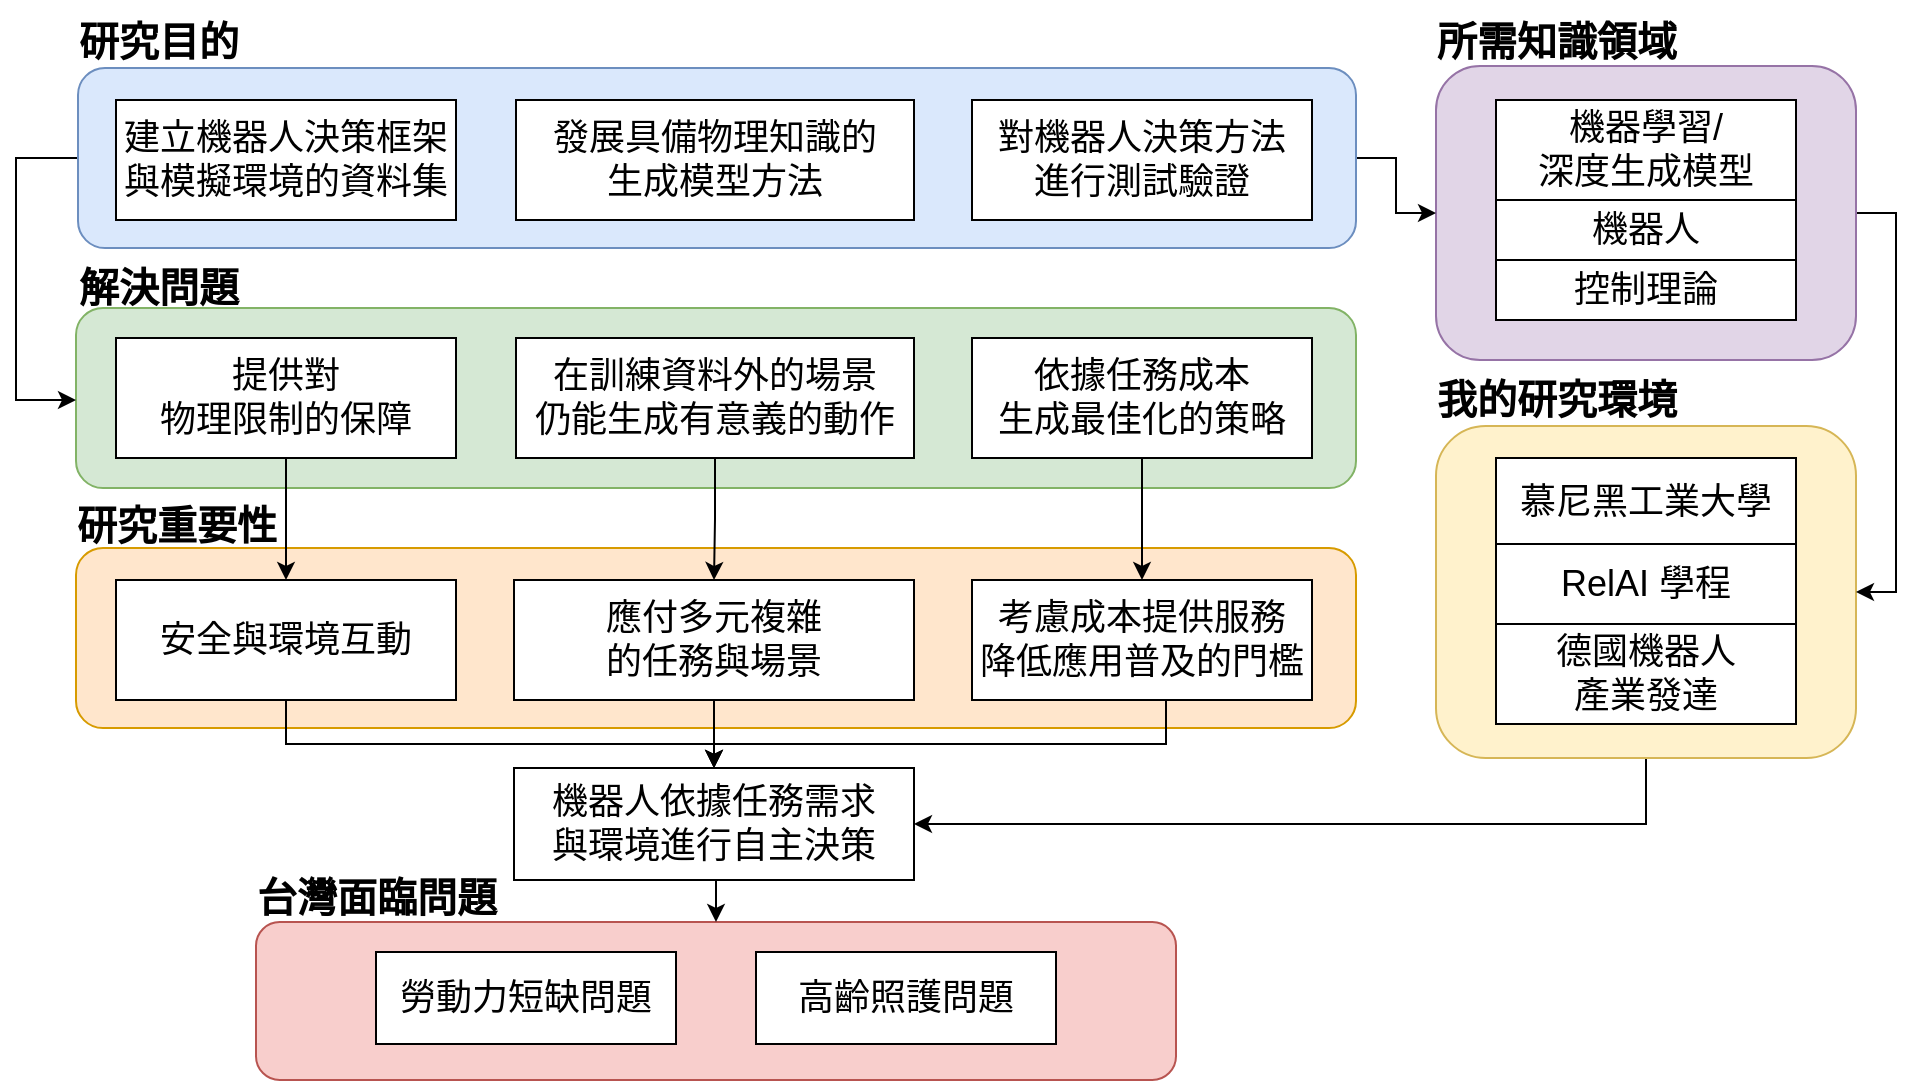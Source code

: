 <mxfile version="26.0.8">
  <diagram name="Page-1" id="670VF1S9xeTWydn9UHZk">
    <mxGraphModel dx="1562" dy="857" grid="1" gridSize="10" guides="1" tooltips="1" connect="1" arrows="1" fold="1" page="1" pageScale="1" pageWidth="827" pageHeight="1169" math="0" shadow="0">
      <root>
        <mxCell id="0" />
        <mxCell id="1" parent="0" />
        <mxCell id="DQA1pnny6km0yf52TErZ-46" style="edgeStyle=orthogonalEdgeStyle;rounded=0;orthogonalLoop=1;jettySize=auto;html=1;exitX=0.5;exitY=1;exitDx=0;exitDy=0;entryX=1;entryY=0.5;entryDx=0;entryDy=0;" edge="1" parent="1" source="DQA1pnny6km0yf52TErZ-40" target="DQA1pnny6km0yf52TErZ-10">
          <mxGeometry relative="1" as="geometry" />
        </mxCell>
        <mxCell id="DQA1pnny6km0yf52TErZ-40" value="" style="rounded=1;whiteSpace=wrap;html=1;shadow=0;fillColor=#fff2cc;strokeColor=#d6b656;" vertex="1" parent="1">
          <mxGeometry x="780" y="313" width="210" height="166" as="geometry" />
        </mxCell>
        <mxCell id="DQA1pnny6km0yf52TErZ-45" style="edgeStyle=orthogonalEdgeStyle;rounded=0;orthogonalLoop=1;jettySize=auto;html=1;exitX=1;exitY=0.5;exitDx=0;exitDy=0;entryX=1;entryY=0.5;entryDx=0;entryDy=0;" edge="1" parent="1" source="DQA1pnny6km0yf52TErZ-39" target="DQA1pnny6km0yf52TErZ-40">
          <mxGeometry relative="1" as="geometry" />
        </mxCell>
        <mxCell id="DQA1pnny6km0yf52TErZ-39" value="" style="rounded=1;whiteSpace=wrap;html=1;shadow=0;fillColor=#e1d5e7;strokeColor=#9673a6;" vertex="1" parent="1">
          <mxGeometry x="780" y="133" width="210" height="147" as="geometry" />
        </mxCell>
        <mxCell id="DQA1pnny6km0yf52TErZ-30" value="" style="rounded=1;whiteSpace=wrap;html=1;shadow=0;fillColor=#f8cecc;strokeColor=#b85450;" vertex="1" parent="1">
          <mxGeometry x="190" y="561" width="460" height="79" as="geometry" />
        </mxCell>
        <mxCell id="DQA1pnny6km0yf52TErZ-23" value="" style="rounded=1;whiteSpace=wrap;html=1;shadow=0;fillColor=#ffe6cc;strokeColor=#d79b00;" vertex="1" parent="1">
          <mxGeometry x="100" y="374" width="640" height="90" as="geometry" />
        </mxCell>
        <mxCell id="DQA1pnny6km0yf52TErZ-20" value="" style="rounded=1;whiteSpace=wrap;html=1;shadow=0;fillColor=#d5e8d4;strokeColor=#82b366;" vertex="1" parent="1">
          <mxGeometry x="100" y="254" width="640" height="90" as="geometry" />
        </mxCell>
        <mxCell id="DQA1pnny6km0yf52TErZ-22" style="edgeStyle=orthogonalEdgeStyle;rounded=0;orthogonalLoop=1;jettySize=auto;html=1;exitX=0;exitY=0.5;exitDx=0;exitDy=0;entryX=0;entryY=0.5;entryDx=0;entryDy=0;" edge="1" parent="1" source="DQA1pnny6km0yf52TErZ-19" target="DQA1pnny6km0yf52TErZ-20">
          <mxGeometry relative="1" as="geometry">
            <Array as="points">
              <mxPoint x="70" y="179" />
              <mxPoint x="70" y="300" />
            </Array>
          </mxGeometry>
        </mxCell>
        <mxCell id="DQA1pnny6km0yf52TErZ-48" style="edgeStyle=orthogonalEdgeStyle;rounded=0;orthogonalLoop=1;jettySize=auto;html=1;exitX=1;exitY=0.5;exitDx=0;exitDy=0;entryX=0;entryY=0.5;entryDx=0;entryDy=0;" edge="1" parent="1" source="DQA1pnny6km0yf52TErZ-19" target="DQA1pnny6km0yf52TErZ-39">
          <mxGeometry relative="1" as="geometry" />
        </mxCell>
        <mxCell id="DQA1pnny6km0yf52TErZ-19" value="" style="rounded=1;whiteSpace=wrap;html=1;shadow=0;fillColor=#dae8fc;strokeColor=#6c8ebf;" vertex="1" parent="1">
          <mxGeometry x="101" y="134" width="639" height="90" as="geometry" />
        </mxCell>
        <mxCell id="DQA1pnny6km0yf52TErZ-24" style="edgeStyle=orthogonalEdgeStyle;rounded=0;orthogonalLoop=1;jettySize=auto;html=1;exitX=0.5;exitY=1;exitDx=0;exitDy=0;entryX=0.5;entryY=0;entryDx=0;entryDy=0;" edge="1" parent="1" source="DQA1pnny6km0yf52TErZ-1" target="DQA1pnny6km0yf52TErZ-7">
          <mxGeometry relative="1" as="geometry" />
        </mxCell>
        <mxCell id="DQA1pnny6km0yf52TErZ-1" value="&lt;font style=&quot;font-size: 18px;&quot;&gt;提供對&lt;br&gt;物理限制的保障&lt;/font&gt;" style="rounded=0;whiteSpace=wrap;html=1;" vertex="1" parent="1">
          <mxGeometry x="120" y="269" width="170" height="60" as="geometry" />
        </mxCell>
        <mxCell id="DQA1pnny6km0yf52TErZ-25" style="edgeStyle=orthogonalEdgeStyle;rounded=0;orthogonalLoop=1;jettySize=auto;html=1;exitX=0.5;exitY=1;exitDx=0;exitDy=0;entryX=0.5;entryY=0;entryDx=0;entryDy=0;" edge="1" parent="1" source="DQA1pnny6km0yf52TErZ-2" target="DQA1pnny6km0yf52TErZ-8">
          <mxGeometry relative="1" as="geometry" />
        </mxCell>
        <mxCell id="DQA1pnny6km0yf52TErZ-2" value="&lt;span style=&quot;font-size: 18px;&quot;&gt;在訓練資料外的場景&lt;br&gt;仍能生成有意義的動作&lt;/span&gt;" style="rounded=0;whiteSpace=wrap;html=1;" vertex="1" parent="1">
          <mxGeometry x="320" y="269" width="199" height="60" as="geometry" />
        </mxCell>
        <mxCell id="DQA1pnny6km0yf52TErZ-26" style="edgeStyle=orthogonalEdgeStyle;rounded=0;orthogonalLoop=1;jettySize=auto;html=1;exitX=0.5;exitY=1;exitDx=0;exitDy=0;entryX=0.5;entryY=0;entryDx=0;entryDy=0;" edge="1" parent="1" source="DQA1pnny6km0yf52TErZ-3" target="DQA1pnny6km0yf52TErZ-9">
          <mxGeometry relative="1" as="geometry" />
        </mxCell>
        <mxCell id="DQA1pnny6km0yf52TErZ-3" value="&lt;span style=&quot;font-size: 18px;&quot;&gt;依據任務成本&lt;br&gt;生成最佳化的策略&lt;/span&gt;" style="rounded=0;whiteSpace=wrap;html=1;" vertex="1" parent="1">
          <mxGeometry x="548" y="269" width="170" height="60" as="geometry" />
        </mxCell>
        <mxCell id="DQA1pnny6km0yf52TErZ-4" value="&lt;span style=&quot;font-size: 18px;&quot;&gt;建立機器人決策框架&lt;br&gt;與模擬環境的資料集&lt;/span&gt;" style="rounded=0;whiteSpace=wrap;html=1;" vertex="1" parent="1">
          <mxGeometry x="120" y="150" width="170" height="60" as="geometry" />
        </mxCell>
        <mxCell id="DQA1pnny6km0yf52TErZ-5" value="&lt;span style=&quot;font-size: 18px;&quot;&gt;發展具備物理知識的&lt;br&gt;生成模型方法&lt;/span&gt;" style="rounded=0;whiteSpace=wrap;html=1;" vertex="1" parent="1">
          <mxGeometry x="320" y="150" width="199" height="60" as="geometry" />
        </mxCell>
        <mxCell id="DQA1pnny6km0yf52TErZ-6" value="&lt;span style=&quot;font-size: 18px;&quot;&gt;對機器人決策方法&lt;br&gt;進行測試驗證&lt;/span&gt;" style="rounded=0;whiteSpace=wrap;html=1;" vertex="1" parent="1">
          <mxGeometry x="548" y="150" width="170" height="60" as="geometry" />
        </mxCell>
        <mxCell id="DQA1pnny6km0yf52TErZ-31" style="edgeStyle=orthogonalEdgeStyle;rounded=0;orthogonalLoop=1;jettySize=auto;html=1;exitX=0.5;exitY=1;exitDx=0;exitDy=0;entryX=0.5;entryY=0;entryDx=0;entryDy=0;" edge="1" parent="1" source="DQA1pnny6km0yf52TErZ-7" target="DQA1pnny6km0yf52TErZ-10">
          <mxGeometry relative="1" as="geometry">
            <Array as="points">
              <mxPoint x="205" y="472" />
              <mxPoint x="419" y="472" />
            </Array>
          </mxGeometry>
        </mxCell>
        <mxCell id="DQA1pnny6km0yf52TErZ-7" value="&lt;span style=&quot;font-size: 18px;&quot;&gt;安全與環境互動&lt;/span&gt;" style="rounded=0;whiteSpace=wrap;html=1;" vertex="1" parent="1">
          <mxGeometry x="120" y="390" width="170" height="60" as="geometry" />
        </mxCell>
        <mxCell id="DQA1pnny6km0yf52TErZ-28" style="edgeStyle=orthogonalEdgeStyle;rounded=0;orthogonalLoop=1;jettySize=auto;html=1;exitX=0.5;exitY=1;exitDx=0;exitDy=0;entryX=0.5;entryY=0;entryDx=0;entryDy=0;" edge="1" parent="1" source="DQA1pnny6km0yf52TErZ-8" target="DQA1pnny6km0yf52TErZ-10">
          <mxGeometry relative="1" as="geometry" />
        </mxCell>
        <mxCell id="DQA1pnny6km0yf52TErZ-8" value="&lt;span style=&quot;font-size: 18px;&quot;&gt;應付多元複雜&lt;br&gt;的任務與場景&lt;/span&gt;" style="rounded=0;whiteSpace=wrap;html=1;" vertex="1" parent="1">
          <mxGeometry x="319" y="390" width="200" height="60" as="geometry" />
        </mxCell>
        <mxCell id="DQA1pnny6km0yf52TErZ-32" style="edgeStyle=orthogonalEdgeStyle;rounded=0;orthogonalLoop=1;jettySize=auto;html=1;exitX=0.5;exitY=1;exitDx=0;exitDy=0;entryX=0.5;entryY=0;entryDx=0;entryDy=0;" edge="1" parent="1" source="DQA1pnny6km0yf52TErZ-9" target="DQA1pnny6km0yf52TErZ-10">
          <mxGeometry relative="1" as="geometry">
            <Array as="points">
              <mxPoint x="645" y="472" />
              <mxPoint x="419" y="472" />
            </Array>
          </mxGeometry>
        </mxCell>
        <mxCell id="DQA1pnny6km0yf52TErZ-9" value="&lt;span style=&quot;font-size: 18px;&quot;&gt;考慮成本提供服務&lt;/span&gt;&lt;br&gt;&lt;span style=&quot;font-size: 18px;&quot;&gt;降低應用普及的門檻&lt;/span&gt;" style="rounded=0;whiteSpace=wrap;html=1;" vertex="1" parent="1">
          <mxGeometry x="548" y="390" width="170" height="60" as="geometry" />
        </mxCell>
        <mxCell id="DQA1pnny6km0yf52TErZ-49" style="edgeStyle=orthogonalEdgeStyle;rounded=0;orthogonalLoop=1;jettySize=auto;html=1;exitX=0.5;exitY=1;exitDx=0;exitDy=0;entryX=0.5;entryY=0;entryDx=0;entryDy=0;" edge="1" parent="1" source="DQA1pnny6km0yf52TErZ-10" target="DQA1pnny6km0yf52TErZ-30">
          <mxGeometry relative="1" as="geometry" />
        </mxCell>
        <mxCell id="DQA1pnny6km0yf52TErZ-10" value="&lt;span style=&quot;font-size: 18px;&quot;&gt;機器人依據任務需求&lt;br&gt;與環境進行自主決策&lt;/span&gt;" style="rounded=0;whiteSpace=wrap;html=1;" vertex="1" parent="1">
          <mxGeometry x="319" y="484" width="200" height="56" as="geometry" />
        </mxCell>
        <mxCell id="DQA1pnny6km0yf52TErZ-11" value="&lt;span style=&quot;font-size: 18px;&quot;&gt;機器學習/&lt;br&gt;深度生成模型&lt;/span&gt;" style="rounded=0;whiteSpace=wrap;html=1;" vertex="1" parent="1">
          <mxGeometry x="810" y="150" width="150" height="50" as="geometry" />
        </mxCell>
        <mxCell id="DQA1pnny6km0yf52TErZ-12" value="&lt;span style=&quot;font-size: 18px;&quot;&gt;機器人&lt;/span&gt;" style="rounded=0;whiteSpace=wrap;html=1;" vertex="1" parent="1">
          <mxGeometry x="810" y="200" width="150" height="30" as="geometry" />
        </mxCell>
        <mxCell id="DQA1pnny6km0yf52TErZ-13" value="&lt;span style=&quot;font-size: 18px;&quot;&gt;控制理論&lt;/span&gt;" style="rounded=0;whiteSpace=wrap;html=1;" vertex="1" parent="1">
          <mxGeometry x="810" y="230" width="150" height="30" as="geometry" />
        </mxCell>
        <mxCell id="DQA1pnny6km0yf52TErZ-14" value="&lt;span style=&quot;font-size: 18px;&quot;&gt;慕尼黑工業大學&lt;/span&gt;" style="rounded=0;whiteSpace=wrap;html=1;" vertex="1" parent="1">
          <mxGeometry x="810" y="329" width="150" height="43" as="geometry" />
        </mxCell>
        <mxCell id="DQA1pnny6km0yf52TErZ-15" value="&lt;span style=&quot;font-size: 18px;&quot;&gt;RelAI 學程&lt;/span&gt;" style="rounded=0;whiteSpace=wrap;html=1;" vertex="1" parent="1">
          <mxGeometry x="810" y="372" width="150" height="40" as="geometry" />
        </mxCell>
        <mxCell id="DQA1pnny6km0yf52TErZ-16" value="&lt;span style=&quot;font-size: 18px;&quot;&gt;德國機器人&lt;br&gt;產業發達&lt;/span&gt;" style="rounded=0;whiteSpace=wrap;html=1;" vertex="1" parent="1">
          <mxGeometry x="810" y="412" width="150" height="50" as="geometry" />
        </mxCell>
        <mxCell id="DQA1pnny6km0yf52TErZ-17" value="&lt;span style=&quot;font-size: 18px;&quot;&gt;勞動力短缺問題&lt;/span&gt;" style="rounded=0;whiteSpace=wrap;html=1;" vertex="1" parent="1">
          <mxGeometry x="250" y="576" width="150" height="46" as="geometry" />
        </mxCell>
        <mxCell id="DQA1pnny6km0yf52TErZ-18" value="&lt;span style=&quot;font-size: 18px;&quot;&gt;高齡照護問題&lt;/span&gt;" style="rounded=0;whiteSpace=wrap;html=1;" vertex="1" parent="1">
          <mxGeometry x="440" y="576" width="150" height="46" as="geometry" />
        </mxCell>
        <mxCell id="DQA1pnny6km0yf52TErZ-33" value="&lt;font style=&quot;font-size: 20px;&quot;&gt;&lt;b style=&quot;&quot;&gt;研究目的&lt;/b&gt;&lt;/font&gt;" style="text;html=1;align=center;verticalAlign=middle;resizable=0;points=[];autosize=1;strokeColor=none;fillColor=none;" vertex="1" parent="1">
          <mxGeometry x="91" y="100" width="100" height="40" as="geometry" />
        </mxCell>
        <mxCell id="DQA1pnny6km0yf52TErZ-34" value="&lt;span style=&quot;font-size: 20px;&quot;&gt;&lt;b&gt;解決問題&lt;/b&gt;&lt;/span&gt;" style="text;html=1;align=center;verticalAlign=middle;resizable=0;points=[];autosize=1;strokeColor=none;fillColor=none;" vertex="1" parent="1">
          <mxGeometry x="91" y="223" width="100" height="40" as="geometry" />
        </mxCell>
        <mxCell id="DQA1pnny6km0yf52TErZ-35" value="&lt;span style=&quot;font-size: 20px;&quot;&gt;&lt;b&gt;研究重要性&lt;/b&gt;&lt;/span&gt;" style="text;html=1;align=center;verticalAlign=middle;resizable=0;points=[];autosize=1;strokeColor=none;fillColor=none;" vertex="1" parent="1">
          <mxGeometry x="90" y="341.5" width="120" height="40" as="geometry" />
        </mxCell>
        <mxCell id="DQA1pnny6km0yf52TErZ-36" value="&lt;span style=&quot;font-size: 20px;&quot;&gt;&lt;b&gt;台灣面臨問題&lt;/b&gt;&lt;/span&gt;" style="text;html=1;align=center;verticalAlign=middle;resizable=0;points=[];autosize=1;strokeColor=none;fillColor=none;" vertex="1" parent="1">
          <mxGeometry x="180" y="528" width="140" height="40" as="geometry" />
        </mxCell>
        <mxCell id="DQA1pnny6km0yf52TErZ-41" value="&lt;font style=&quot;font-size: 20px;&quot;&gt;&lt;b style=&quot;&quot;&gt;所需知識&lt;/b&gt;&lt;/font&gt;&lt;b style=&quot;font-size: 20px;&quot;&gt;領域&lt;/b&gt;" style="text;html=1;align=center;verticalAlign=middle;resizable=0;points=[];autosize=1;strokeColor=none;fillColor=none;" vertex="1" parent="1">
          <mxGeometry x="770" y="100" width="140" height="40" as="geometry" />
        </mxCell>
        <mxCell id="DQA1pnny6km0yf52TErZ-42" value="&lt;span style=&quot;font-size: 20px;&quot;&gt;&lt;b&gt;我的研究環境&lt;/b&gt;&lt;/span&gt;" style="text;html=1;align=center;verticalAlign=middle;resizable=0;points=[];autosize=1;strokeColor=none;fillColor=none;" vertex="1" parent="1">
          <mxGeometry x="770" y="279" width="140" height="40" as="geometry" />
        </mxCell>
      </root>
    </mxGraphModel>
  </diagram>
</mxfile>

